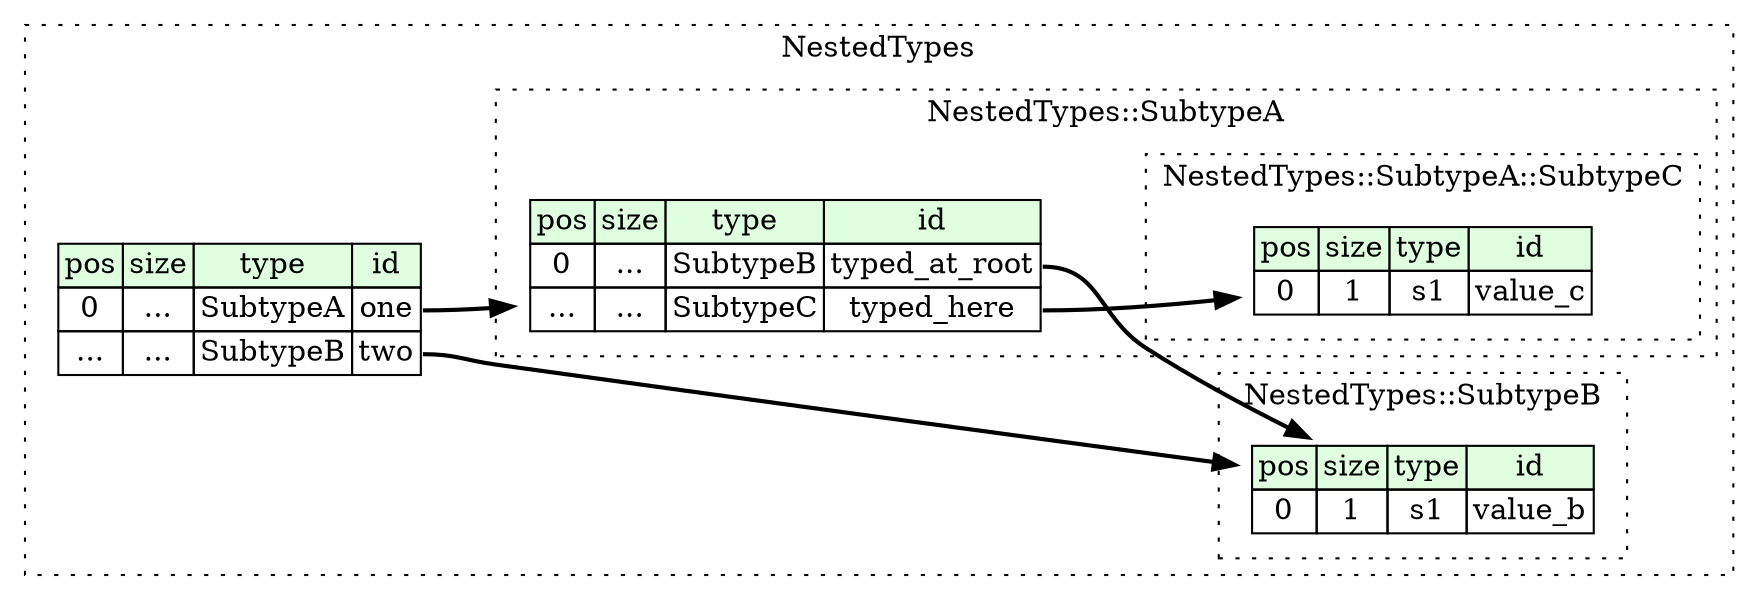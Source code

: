 digraph {
	rankdir=LR;
	node [shape=plaintext];
	subgraph cluster__nested_types {
		label="NestedTypes";
		graph[style=dotted];

		nested_types__seq [label=<<TABLE BORDER="0" CELLBORDER="1" CELLSPACING="0">
			<TR><TD BGCOLOR="#E0FFE0">pos</TD><TD BGCOLOR="#E0FFE0">size</TD><TD BGCOLOR="#E0FFE0">type</TD><TD BGCOLOR="#E0FFE0">id</TD></TR>
			<TR><TD PORT="one_pos">0</TD><TD PORT="one_size">...</TD><TD>SubtypeA</TD><TD PORT="one_type">one</TD></TR>
			<TR><TD PORT="two_pos">...</TD><TD PORT="two_size">...</TD><TD>SubtypeB</TD><TD PORT="two_type">two</TD></TR>
		</TABLE>>];
		subgraph cluster__subtype_a {
			label="NestedTypes::SubtypeA";
			graph[style=dotted];

			subtype_a__seq [label=<<TABLE BORDER="0" CELLBORDER="1" CELLSPACING="0">
				<TR><TD BGCOLOR="#E0FFE0">pos</TD><TD BGCOLOR="#E0FFE0">size</TD><TD BGCOLOR="#E0FFE0">type</TD><TD BGCOLOR="#E0FFE0">id</TD></TR>
				<TR><TD PORT="typed_at_root_pos">0</TD><TD PORT="typed_at_root_size">...</TD><TD>SubtypeB</TD><TD PORT="typed_at_root_type">typed_at_root</TD></TR>
				<TR><TD PORT="typed_here_pos">...</TD><TD PORT="typed_here_size">...</TD><TD>SubtypeC</TD><TD PORT="typed_here_type">typed_here</TD></TR>
			</TABLE>>];
			subgraph cluster__subtype_c {
				label="NestedTypes::SubtypeA::SubtypeC";
				graph[style=dotted];

				subtype_c__seq [label=<<TABLE BORDER="0" CELLBORDER="1" CELLSPACING="0">
					<TR><TD BGCOLOR="#E0FFE0">pos</TD><TD BGCOLOR="#E0FFE0">size</TD><TD BGCOLOR="#E0FFE0">type</TD><TD BGCOLOR="#E0FFE0">id</TD></TR>
					<TR><TD PORT="value_c_pos">0</TD><TD PORT="value_c_size">1</TD><TD>s1</TD><TD PORT="value_c_type">value_c</TD></TR>
				</TABLE>>];
			}
		}
		subgraph cluster__subtype_b {
			label="NestedTypes::SubtypeB";
			graph[style=dotted];

			subtype_b__seq [label=<<TABLE BORDER="0" CELLBORDER="1" CELLSPACING="0">
				<TR><TD BGCOLOR="#E0FFE0">pos</TD><TD BGCOLOR="#E0FFE0">size</TD><TD BGCOLOR="#E0FFE0">type</TD><TD BGCOLOR="#E0FFE0">id</TD></TR>
				<TR><TD PORT="value_b_pos">0</TD><TD PORT="value_b_size">1</TD><TD>s1</TD><TD PORT="value_b_type">value_b</TD></TR>
			</TABLE>>];
		}
	}
	nested_types__seq:one_type -> subtype_a__seq [style=bold];
	nested_types__seq:two_type -> subtype_b__seq [style=bold];
	subtype_a__seq:typed_at_root_type -> subtype_b__seq [style=bold];
	subtype_a__seq:typed_here_type -> subtype_c__seq [style=bold];
}
